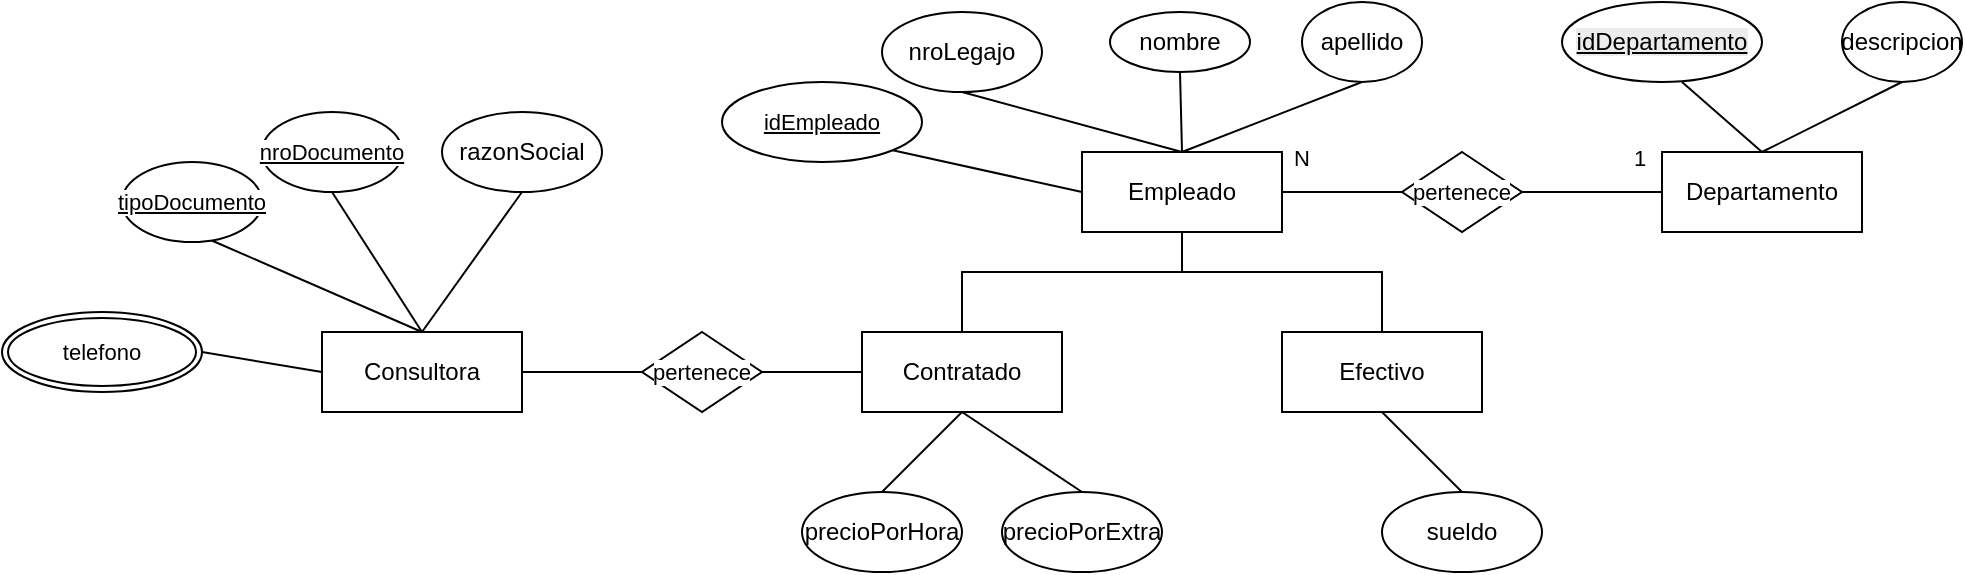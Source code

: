 <mxfile version="28.2.3">
  <diagram name="Página-1" id="D1C6wZMqhGLBzqDgRyi6">
    <mxGraphModel dx="1932" dy="1642" grid="1" gridSize="10" guides="1" tooltips="1" connect="1" arrows="1" fold="1" page="1" pageScale="1" pageWidth="827" pageHeight="1169" math="0" shadow="0">
      <root>
        <mxCell id="0" />
        <mxCell id="1" parent="0" />
        <mxCell id="zFShZ3yeRHjWNIYVcNwl-13" style="edgeStyle=none;shape=connector;rounded=0;orthogonalLoop=1;jettySize=auto;html=1;strokeColor=default;align=center;verticalAlign=middle;fontFamily=Helvetica;fontSize=11;fontColor=default;labelBackgroundColor=default;endArrow=none;entryX=0.5;entryY=0;entryDx=0;entryDy=0;exitX=0.5;exitY=0;exitDx=0;exitDy=0;" edge="1" parent="1" source="zFShZ3yeRHjWNIYVcNwl-3" target="zFShZ3yeRHjWNIYVcNwl-2">
          <mxGeometry relative="1" as="geometry">
            <mxPoint x="290" y="130" as="targetPoint" />
            <Array as="points">
              <mxPoint x="480" y="120" />
              <mxPoint x="270" y="120" />
            </Array>
          </mxGeometry>
        </mxCell>
        <mxCell id="zFShZ3yeRHjWNIYVcNwl-1" value="Empleado" style="whiteSpace=wrap;html=1;align=center;" vertex="1" parent="1">
          <mxGeometry x="330" y="60" width="100" height="40" as="geometry" />
        </mxCell>
        <mxCell id="zFShZ3yeRHjWNIYVcNwl-2" value="Contratado" style="whiteSpace=wrap;html=1;align=center;" vertex="1" parent="1">
          <mxGeometry x="220" y="150" width="100" height="40" as="geometry" />
        </mxCell>
        <mxCell id="zFShZ3yeRHjWNIYVcNwl-3" value="Efectivo" style="whiteSpace=wrap;html=1;align=center;" vertex="1" parent="1">
          <mxGeometry x="430" y="150" width="100" height="40" as="geometry" />
        </mxCell>
        <mxCell id="zFShZ3yeRHjWNIYVcNwl-22" style="edgeStyle=none;shape=connector;rounded=0;orthogonalLoop=1;jettySize=auto;html=1;exitX=0.5;exitY=1;exitDx=0;exitDy=0;entryX=0.5;entryY=0;entryDx=0;entryDy=0;strokeColor=default;align=center;verticalAlign=middle;fontFamily=Helvetica;fontSize=11;fontColor=default;labelBackgroundColor=default;endArrow=none;" edge="1" parent="1" source="zFShZ3yeRHjWNIYVcNwl-4" target="zFShZ3yeRHjWNIYVcNwl-1">
          <mxGeometry relative="1" as="geometry" />
        </mxCell>
        <mxCell id="zFShZ3yeRHjWNIYVcNwl-4" value="nroLegajo" style="ellipse;whiteSpace=wrap;html=1;align=center;" vertex="1" parent="1">
          <mxGeometry x="230" y="-10" width="80" height="40" as="geometry" />
        </mxCell>
        <mxCell id="zFShZ3yeRHjWNIYVcNwl-17" value="" style="endArrow=none;html=1;rounded=0;strokeColor=default;align=center;verticalAlign=middle;fontFamily=Helvetica;fontSize=11;fontColor=default;labelBackgroundColor=default;entryX=0.5;entryY=1;entryDx=0;entryDy=0;" edge="1" parent="1" target="zFShZ3yeRHjWNIYVcNwl-1">
          <mxGeometry relative="1" as="geometry">
            <mxPoint x="380" y="120" as="sourcePoint" />
            <mxPoint x="490" y="210" as="targetPoint" />
          </mxGeometry>
        </mxCell>
        <mxCell id="zFShZ3yeRHjWNIYVcNwl-23" style="edgeStyle=none;shape=connector;rounded=0;orthogonalLoop=1;jettySize=auto;html=1;exitX=0.5;exitY=1;exitDx=0;exitDy=0;entryX=0.5;entryY=0;entryDx=0;entryDy=0;strokeColor=default;align=center;verticalAlign=middle;fontFamily=Helvetica;fontSize=11;fontColor=default;labelBackgroundColor=default;endArrow=none;" edge="1" parent="1" source="zFShZ3yeRHjWNIYVcNwl-19" target="zFShZ3yeRHjWNIYVcNwl-1">
          <mxGeometry relative="1" as="geometry" />
        </mxCell>
        <mxCell id="zFShZ3yeRHjWNIYVcNwl-19" value="nombre" style="ellipse;whiteSpace=wrap;html=1;align=center;" vertex="1" parent="1">
          <mxGeometry x="344" y="-10" width="70" height="30" as="geometry" />
        </mxCell>
        <mxCell id="zFShZ3yeRHjWNIYVcNwl-24" style="edgeStyle=none;shape=connector;rounded=0;orthogonalLoop=1;jettySize=auto;html=1;exitX=0.5;exitY=1;exitDx=0;exitDy=0;strokeColor=default;align=center;verticalAlign=middle;fontFamily=Helvetica;fontSize=11;fontColor=default;labelBackgroundColor=default;endArrow=none;" edge="1" parent="1" source="zFShZ3yeRHjWNIYVcNwl-20">
          <mxGeometry relative="1" as="geometry">
            <mxPoint x="380" y="60" as="targetPoint" />
          </mxGeometry>
        </mxCell>
        <mxCell id="zFShZ3yeRHjWNIYVcNwl-20" value="apellido" style="ellipse;whiteSpace=wrap;html=1;align=center;" vertex="1" parent="1">
          <mxGeometry x="440" y="-15" width="60" height="40" as="geometry" />
        </mxCell>
        <mxCell id="zFShZ3yeRHjWNIYVcNwl-25" style="edgeStyle=none;shape=connector;rounded=0;orthogonalLoop=1;jettySize=auto;html=1;exitX=0;exitY=0.5;exitDx=0;exitDy=0;entryX=1;entryY=0.5;entryDx=0;entryDy=0;strokeColor=default;align=center;verticalAlign=middle;fontFamily=Helvetica;fontSize=11;fontColor=default;labelBackgroundColor=default;endArrow=none;" edge="1" parent="1" source="zFShZ3yeRHjWNIYVcNwl-26" target="zFShZ3yeRHjWNIYVcNwl-1">
          <mxGeometry relative="1" as="geometry">
            <mxPoint x="500" y="60" as="sourcePoint" />
          </mxGeometry>
        </mxCell>
        <mxCell id="zFShZ3yeRHjWNIYVcNwl-26" value="Departamento" style="whiteSpace=wrap;html=1;align=center;" vertex="1" parent="1">
          <mxGeometry x="620" y="60" width="100" height="40" as="geometry" />
        </mxCell>
        <mxCell id="zFShZ3yeRHjWNIYVcNwl-27" value="pertenece" style="shape=rhombus;perimeter=rhombusPerimeter;whiteSpace=wrap;html=1;align=center;fontFamily=Helvetica;fontSize=11;fontColor=default;labelBackgroundColor=default;" vertex="1" parent="1">
          <mxGeometry x="490" y="60" width="60" height="40" as="geometry" />
        </mxCell>
        <mxCell id="zFShZ3yeRHjWNIYVcNwl-28" value="1" style="text;strokeColor=none;fillColor=none;spacingLeft=4;spacingRight=4;overflow=hidden;rotatable=0;points=[[0,0.5],[1,0.5]];portConstraint=eastwest;fontSize=11;whiteSpace=wrap;html=1;fontFamily=Helvetica;fontColor=default;labelBackgroundColor=default;" vertex="1" parent="1">
          <mxGeometry x="600" y="50" width="40" height="30" as="geometry" />
        </mxCell>
        <mxCell id="zFShZ3yeRHjWNIYVcNwl-30" value="N" style="text;strokeColor=none;fillColor=none;spacingLeft=4;spacingRight=4;overflow=hidden;rotatable=0;points=[[0,0.5],[1,0.5]];portConstraint=eastwest;fontSize=11;whiteSpace=wrap;html=1;fontFamily=Helvetica;fontColor=default;labelBackgroundColor=default;" vertex="1" parent="1">
          <mxGeometry x="430" y="50" width="40" height="30" as="geometry" />
        </mxCell>
        <mxCell id="zFShZ3yeRHjWNIYVcNwl-34" style="edgeStyle=none;shape=connector;rounded=0;orthogonalLoop=1;jettySize=auto;html=1;exitX=0.5;exitY=1;exitDx=0;exitDy=0;entryX=0.5;entryY=0;entryDx=0;entryDy=0;strokeColor=default;align=center;verticalAlign=middle;fontFamily=Helvetica;fontSize=11;fontColor=default;labelBackgroundColor=default;endArrow=none;" edge="1" parent="1" source="zFShZ3yeRHjWNIYVcNwl-31" target="zFShZ3yeRHjWNIYVcNwl-26">
          <mxGeometry relative="1" as="geometry" />
        </mxCell>
        <mxCell id="zFShZ3yeRHjWNIYVcNwl-31" value="descripcion" style="ellipse;whiteSpace=wrap;html=1;align=center;" vertex="1" parent="1">
          <mxGeometry x="710" y="-15" width="60" height="40" as="geometry" />
        </mxCell>
        <mxCell id="zFShZ3yeRHjWNIYVcNwl-33" style="edgeStyle=none;shape=connector;rounded=0;orthogonalLoop=1;jettySize=auto;html=1;exitX=0.5;exitY=1;exitDx=0;exitDy=0;strokeColor=default;align=center;verticalAlign=middle;fontFamily=Helvetica;fontSize=11;fontColor=default;labelBackgroundColor=default;endArrow=none;" edge="1" parent="1">
          <mxGeometry relative="1" as="geometry">
            <mxPoint x="630" y="25" as="sourcePoint" />
            <mxPoint x="670" y="60" as="targetPoint" />
          </mxGeometry>
        </mxCell>
        <mxCell id="zFShZ3yeRHjWNIYVcNwl-35" value="sueldo" style="ellipse;whiteSpace=wrap;html=1;align=center;" vertex="1" parent="1">
          <mxGeometry x="480" y="230" width="80" height="40" as="geometry" />
        </mxCell>
        <mxCell id="zFShZ3yeRHjWNIYVcNwl-36" style="edgeStyle=none;shape=connector;rounded=0;orthogonalLoop=1;jettySize=auto;html=1;exitX=0.5;exitY=0;exitDx=0;exitDy=0;entryX=0.5;entryY=1;entryDx=0;entryDy=0;strokeColor=default;align=center;verticalAlign=middle;fontFamily=Helvetica;fontSize=11;fontColor=default;labelBackgroundColor=default;endArrow=none;" edge="1" parent="1" source="zFShZ3yeRHjWNIYVcNwl-35" target="zFShZ3yeRHjWNIYVcNwl-3">
          <mxGeometry relative="1" as="geometry" />
        </mxCell>
        <mxCell id="zFShZ3yeRHjWNIYVcNwl-39" style="edgeStyle=none;shape=connector;rounded=0;orthogonalLoop=1;jettySize=auto;html=1;exitX=1;exitY=1;exitDx=0;exitDy=0;entryX=0;entryY=0.5;entryDx=0;entryDy=0;strokeColor=default;align=center;verticalAlign=middle;fontFamily=Helvetica;fontSize=11;fontColor=default;labelBackgroundColor=default;endArrow=none;" edge="1" parent="1" source="zFShZ3yeRHjWNIYVcNwl-37" target="zFShZ3yeRHjWNIYVcNwl-1">
          <mxGeometry relative="1" as="geometry" />
        </mxCell>
        <mxCell id="zFShZ3yeRHjWNIYVcNwl-37" value="idEmpleado" style="ellipse;whiteSpace=wrap;html=1;align=center;fontStyle=4;fontFamily=Helvetica;fontSize=11;fontColor=default;labelBackgroundColor=default;" vertex="1" parent="1">
          <mxGeometry x="150" y="25" width="100" height="40" as="geometry" />
        </mxCell>
        <mxCell id="zFShZ3yeRHjWNIYVcNwl-38" value="&lt;span style=&quot;font-size: 12px; background-color: rgb(236, 236, 236);&quot;&gt;idDepartamento&lt;/span&gt;" style="ellipse;whiteSpace=wrap;html=1;align=center;fontStyle=4;fontFamily=Helvetica;fontSize=11;fontColor=default;labelBackgroundColor=default;" vertex="1" parent="1">
          <mxGeometry x="570" y="-15" width="100" height="40" as="geometry" />
        </mxCell>
        <mxCell id="zFShZ3yeRHjWNIYVcNwl-41" style="edgeStyle=none;shape=connector;rounded=0;orthogonalLoop=1;jettySize=auto;html=1;exitX=0.5;exitY=0;exitDx=0;exitDy=0;entryX=0.5;entryY=1;entryDx=0;entryDy=0;strokeColor=default;align=center;verticalAlign=middle;fontFamily=Helvetica;fontSize=11;fontColor=default;labelBackgroundColor=default;endArrow=none;" edge="1" parent="1" source="zFShZ3yeRHjWNIYVcNwl-40" target="zFShZ3yeRHjWNIYVcNwl-2">
          <mxGeometry relative="1" as="geometry" />
        </mxCell>
        <mxCell id="zFShZ3yeRHjWNIYVcNwl-40" value="precioPorHora" style="ellipse;whiteSpace=wrap;html=1;align=center;" vertex="1" parent="1">
          <mxGeometry x="190" y="230" width="80" height="40" as="geometry" />
        </mxCell>
        <mxCell id="zFShZ3yeRHjWNIYVcNwl-43" style="edgeStyle=none;shape=connector;rounded=0;orthogonalLoop=1;jettySize=auto;html=1;exitX=0.5;exitY=0;exitDx=0;exitDy=0;entryX=0.5;entryY=1;entryDx=0;entryDy=0;strokeColor=default;align=center;verticalAlign=middle;fontFamily=Helvetica;fontSize=11;fontColor=default;labelBackgroundColor=default;endArrow=none;" edge="1" parent="1" source="zFShZ3yeRHjWNIYVcNwl-42" target="zFShZ3yeRHjWNIYVcNwl-2">
          <mxGeometry relative="1" as="geometry" />
        </mxCell>
        <mxCell id="zFShZ3yeRHjWNIYVcNwl-42" value="precioPorExtra" style="ellipse;whiteSpace=wrap;html=1;align=center;" vertex="1" parent="1">
          <mxGeometry x="290" y="230" width="80" height="40" as="geometry" />
        </mxCell>
        <mxCell id="zFShZ3yeRHjWNIYVcNwl-45" style="edgeStyle=none;shape=connector;rounded=0;orthogonalLoop=1;jettySize=auto;html=1;exitX=1;exitY=0.5;exitDx=0;exitDy=0;entryX=0;entryY=0.5;entryDx=0;entryDy=0;strokeColor=default;align=center;verticalAlign=middle;fontFamily=Helvetica;fontSize=11;fontColor=default;labelBackgroundColor=default;endArrow=none;" edge="1" parent="1" source="zFShZ3yeRHjWNIYVcNwl-47" target="zFShZ3yeRHjWNIYVcNwl-2">
          <mxGeometry relative="1" as="geometry">
            <mxPoint x="140" y="200" as="sourcePoint" />
          </mxGeometry>
        </mxCell>
        <mxCell id="zFShZ3yeRHjWNIYVcNwl-46" value="Consultora" style="whiteSpace=wrap;html=1;align=center;" vertex="1" parent="1">
          <mxGeometry x="-50" y="150" width="100" height="40" as="geometry" />
        </mxCell>
        <mxCell id="zFShZ3yeRHjWNIYVcNwl-48" value="" style="edgeStyle=none;shape=connector;rounded=0;orthogonalLoop=1;jettySize=auto;html=1;exitX=1;exitY=0.5;exitDx=0;exitDy=0;entryX=0;entryY=0.5;entryDx=0;entryDy=0;strokeColor=default;align=center;verticalAlign=middle;fontFamily=Helvetica;fontSize=11;fontColor=default;labelBackgroundColor=default;endArrow=none;" edge="1" parent="1" source="zFShZ3yeRHjWNIYVcNwl-46" target="zFShZ3yeRHjWNIYVcNwl-47">
          <mxGeometry relative="1" as="geometry">
            <mxPoint x="50" y="170" as="sourcePoint" />
            <mxPoint x="220" y="170" as="targetPoint" />
          </mxGeometry>
        </mxCell>
        <mxCell id="zFShZ3yeRHjWNIYVcNwl-47" value="pertenece" style="shape=rhombus;perimeter=rhombusPerimeter;whiteSpace=wrap;html=1;align=center;fontFamily=Helvetica;fontSize=11;fontColor=default;labelBackgroundColor=default;" vertex="1" parent="1">
          <mxGeometry x="110" y="150" width="60" height="40" as="geometry" />
        </mxCell>
        <mxCell id="zFShZ3yeRHjWNIYVcNwl-50" style="edgeStyle=none;shape=connector;rounded=0;orthogonalLoop=1;jettySize=auto;html=1;exitX=0.6;exitY=0.95;exitDx=0;exitDy=0;entryX=0.5;entryY=0;entryDx=0;entryDy=0;strokeColor=default;align=center;verticalAlign=middle;fontFamily=Helvetica;fontSize=11;fontColor=default;labelBackgroundColor=default;endArrow=none;exitPerimeter=0;" edge="1" parent="1" source="zFShZ3yeRHjWNIYVcNwl-51" target="zFShZ3yeRHjWNIYVcNwl-46">
          <mxGeometry relative="1" as="geometry">
            <mxPoint x="-100" y="110" as="sourcePoint" />
          </mxGeometry>
        </mxCell>
        <mxCell id="zFShZ3yeRHjWNIYVcNwl-51" value="tipoDocumento" style="ellipse;whiteSpace=wrap;html=1;align=center;fontStyle=4;fontFamily=Helvetica;fontSize=11;fontColor=default;labelBackgroundColor=default;" vertex="1" parent="1">
          <mxGeometry x="-150" y="65" width="70" height="40" as="geometry" />
        </mxCell>
        <mxCell id="zFShZ3yeRHjWNIYVcNwl-53" style="edgeStyle=none;shape=connector;rounded=0;orthogonalLoop=1;jettySize=auto;html=1;exitX=0.5;exitY=1;exitDx=0;exitDy=0;entryX=0.5;entryY=0;entryDx=0;entryDy=0;strokeColor=default;align=center;verticalAlign=middle;fontFamily=Helvetica;fontSize=11;fontColor=default;labelBackgroundColor=default;endArrow=none;" edge="1" parent="1" source="zFShZ3yeRHjWNIYVcNwl-52" target="zFShZ3yeRHjWNIYVcNwl-46">
          <mxGeometry relative="1" as="geometry" />
        </mxCell>
        <mxCell id="zFShZ3yeRHjWNIYVcNwl-52" value="nroDocumento" style="ellipse;whiteSpace=wrap;html=1;align=center;fontStyle=4;fontFamily=Helvetica;fontSize=11;fontColor=default;labelBackgroundColor=default;" vertex="1" parent="1">
          <mxGeometry x="-80" y="40" width="70" height="40" as="geometry" />
        </mxCell>
        <mxCell id="zFShZ3yeRHjWNIYVcNwl-56" style="edgeStyle=none;shape=connector;rounded=0;orthogonalLoop=1;jettySize=auto;html=1;exitX=0.5;exitY=1;exitDx=0;exitDy=0;entryX=0.5;entryY=0;entryDx=0;entryDy=0;strokeColor=default;align=center;verticalAlign=middle;fontFamily=Helvetica;fontSize=11;fontColor=default;labelBackgroundColor=default;endArrow=none;" edge="1" parent="1" source="zFShZ3yeRHjWNIYVcNwl-55" target="zFShZ3yeRHjWNIYVcNwl-46">
          <mxGeometry relative="1" as="geometry" />
        </mxCell>
        <mxCell id="zFShZ3yeRHjWNIYVcNwl-55" value="razonSocial" style="ellipse;whiteSpace=wrap;html=1;align=center;" vertex="1" parent="1">
          <mxGeometry x="10" y="40" width="80" height="40" as="geometry" />
        </mxCell>
        <mxCell id="zFShZ3yeRHjWNIYVcNwl-59" style="edgeStyle=none;shape=connector;rounded=0;orthogonalLoop=1;jettySize=auto;html=1;exitX=1;exitY=0.5;exitDx=0;exitDy=0;entryX=0;entryY=0.5;entryDx=0;entryDy=0;strokeColor=default;align=center;verticalAlign=middle;fontFamily=Helvetica;fontSize=11;fontColor=default;labelBackgroundColor=default;endArrow=none;" edge="1" parent="1" source="zFShZ3yeRHjWNIYVcNwl-58" target="zFShZ3yeRHjWNIYVcNwl-46">
          <mxGeometry relative="1" as="geometry" />
        </mxCell>
        <mxCell id="zFShZ3yeRHjWNIYVcNwl-58" value="telefono" style="ellipse;shape=doubleEllipse;margin=3;whiteSpace=wrap;html=1;align=center;fontFamily=Helvetica;fontSize=11;fontColor=default;labelBackgroundColor=default;" vertex="1" parent="1">
          <mxGeometry x="-210" y="140" width="100" height="40" as="geometry" />
        </mxCell>
      </root>
    </mxGraphModel>
  </diagram>
</mxfile>
